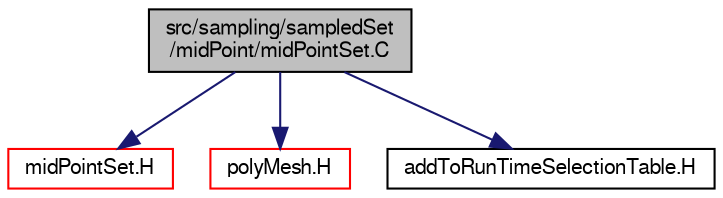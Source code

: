 digraph "src/sampling/sampledSet/midPoint/midPointSet.C"
{
  bgcolor="transparent";
  edge [fontname="FreeSans",fontsize="10",labelfontname="FreeSans",labelfontsize="10"];
  node [fontname="FreeSans",fontsize="10",shape=record];
  Node0 [label="src/sampling/sampledSet\l/midPoint/midPointSet.C",height=0.2,width=0.4,color="black", fillcolor="grey75", style="filled", fontcolor="black"];
  Node0 -> Node1 [color="midnightblue",fontsize="10",style="solid",fontname="FreeSans"];
  Node1 [label="midPointSet.H",height=0.2,width=0.4,color="red",URL="$a14627.html"];
  Node0 -> Node141 [color="midnightblue",fontsize="10",style="solid",fontname="FreeSans"];
  Node141 [label="polyMesh.H",height=0.2,width=0.4,color="red",URL="$a11630.html"];
  Node0 -> Node301 [color="midnightblue",fontsize="10",style="solid",fontname="FreeSans"];
  Node301 [label="addToRunTimeSelectionTable.H",height=0.2,width=0.4,color="black",URL="$a09263.html",tooltip="Macros for easy insertion into run-time selection tables. "];
}
